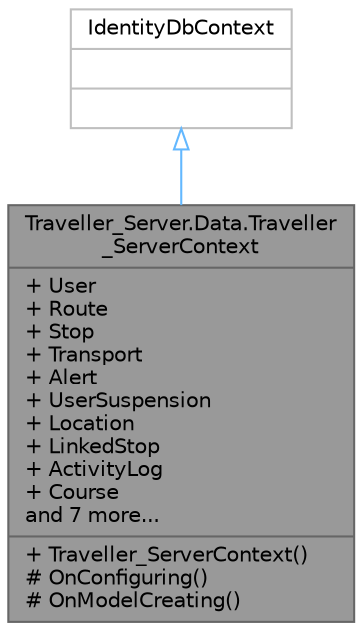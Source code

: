 digraph "Traveller_Server.Data.Traveller_ServerContext"
{
 // LATEX_PDF_SIZE
  bgcolor="transparent";
  edge [fontname=Helvetica,fontsize=10,labelfontname=Helvetica,labelfontsize=10];
  node [fontname=Helvetica,fontsize=10,shape=box,height=0.2,width=0.4];
  Node1 [shape=record,label="{Traveller_Server.Data.Traveller\l_ServerContext\n|+ User\l+ Route\l+ Stop\l+ Transport\l+ Alert\l+ UserSuspension\l+ Location\l+ LinkedStop\l+ ActivityLog\l+ Course\land 7 more...\l|+ Traveller_ServerContext()\l# OnConfiguring()\l# OnModelCreating()\l}",height=0.2,width=0.4,color="gray40", fillcolor="grey60", style="filled", fontcolor="black",tooltip=" "];
  Node2 -> Node1 [dir="back",color="steelblue1",style="solid",arrowtail="onormal"];
  Node2 [shape=record,label="{IdentityDbContext\n||}",height=0.2,width=0.4,color="grey75", fillcolor="white", style="filled",tooltip=" "];
}
